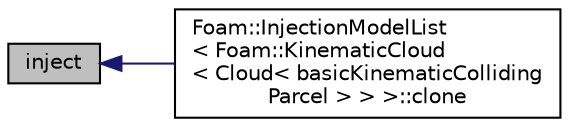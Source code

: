 digraph "inject"
{
  bgcolor="transparent";
  edge [fontname="Helvetica",fontsize="10",labelfontname="Helvetica",labelfontsize="10"];
  node [fontname="Helvetica",fontsize="10",shape=record];
  rankdir="LR";
  Node1 [label="inject",height=0.2,width=0.4,color="black", fillcolor="grey75", style="filled", fontcolor="black"];
  Node1 -> Node2 [dir="back",color="midnightblue",fontsize="10",style="solid",fontname="Helvetica"];
  Node2 [label="Foam::InjectionModelList\l\< Foam::KinematicCloud\l\< Cloud\< basicKinematicColliding\lParcel \> \> \>::clone",height=0.2,width=0.4,color="black",URL="$a01122.html#a79967c7d93cb290c424e1444a144c059",tooltip="Construct and return a clone. "];
}
